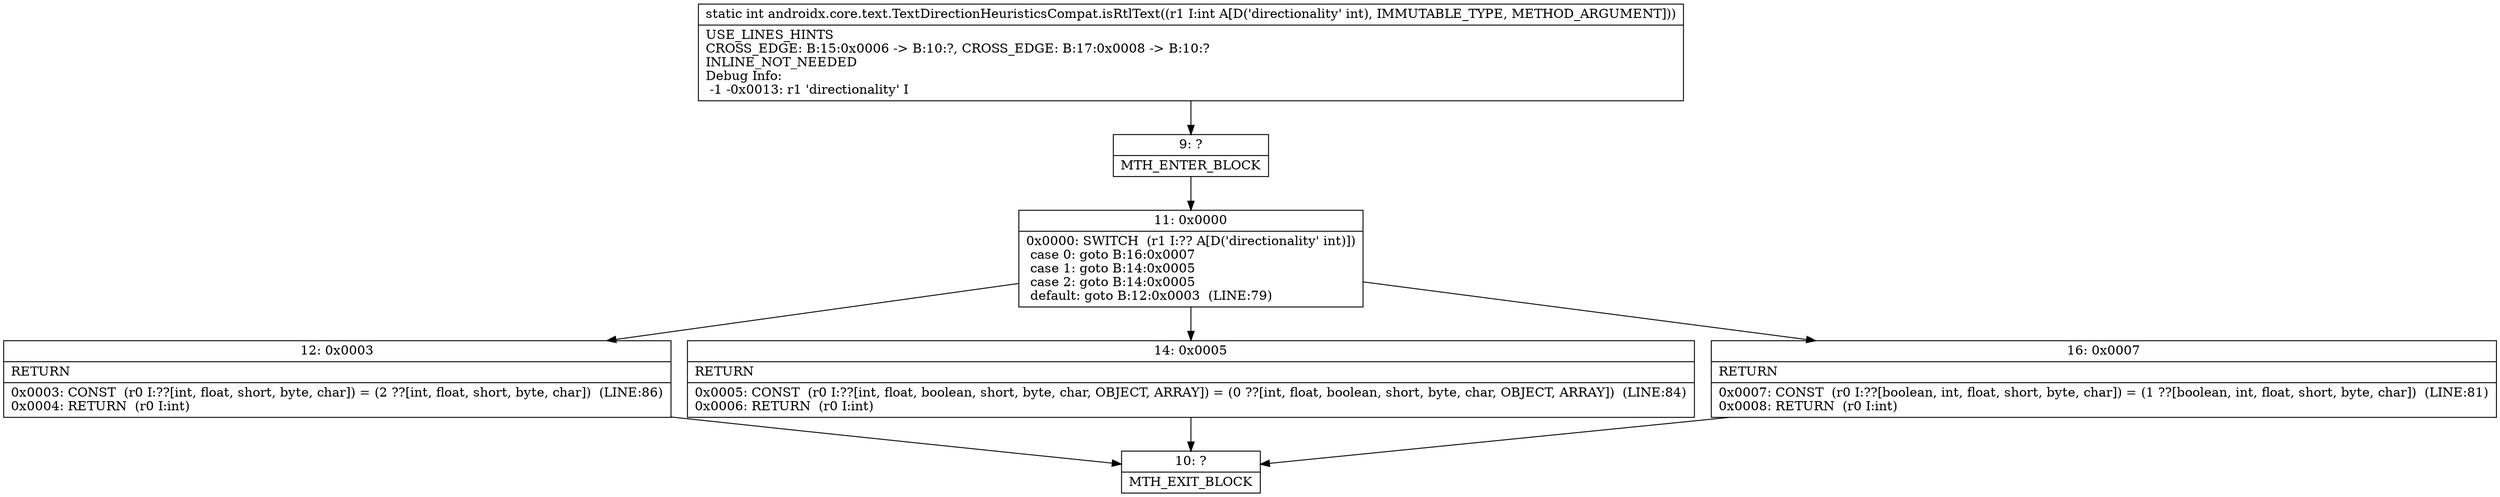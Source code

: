 digraph "CFG forandroidx.core.text.TextDirectionHeuristicsCompat.isRtlText(I)I" {
Node_9 [shape=record,label="{9\:\ ?|MTH_ENTER_BLOCK\l}"];
Node_11 [shape=record,label="{11\:\ 0x0000|0x0000: SWITCH  (r1 I:?? A[D('directionality' int)])\l case 0: goto B:16:0x0007\l case 1: goto B:14:0x0005\l case 2: goto B:14:0x0005\l default: goto B:12:0x0003  (LINE:79)\l}"];
Node_12 [shape=record,label="{12\:\ 0x0003|RETURN\l|0x0003: CONST  (r0 I:??[int, float, short, byte, char]) = (2 ??[int, float, short, byte, char])  (LINE:86)\l0x0004: RETURN  (r0 I:int) \l}"];
Node_10 [shape=record,label="{10\:\ ?|MTH_EXIT_BLOCK\l}"];
Node_14 [shape=record,label="{14\:\ 0x0005|RETURN\l|0x0005: CONST  (r0 I:??[int, float, boolean, short, byte, char, OBJECT, ARRAY]) = (0 ??[int, float, boolean, short, byte, char, OBJECT, ARRAY])  (LINE:84)\l0x0006: RETURN  (r0 I:int) \l}"];
Node_16 [shape=record,label="{16\:\ 0x0007|RETURN\l|0x0007: CONST  (r0 I:??[boolean, int, float, short, byte, char]) = (1 ??[boolean, int, float, short, byte, char])  (LINE:81)\l0x0008: RETURN  (r0 I:int) \l}"];
MethodNode[shape=record,label="{static int androidx.core.text.TextDirectionHeuristicsCompat.isRtlText((r1 I:int A[D('directionality' int), IMMUTABLE_TYPE, METHOD_ARGUMENT]))  | USE_LINES_HINTS\lCROSS_EDGE: B:15:0x0006 \-\> B:10:?, CROSS_EDGE: B:17:0x0008 \-\> B:10:?\lINLINE_NOT_NEEDED\lDebug Info:\l  \-1 \-0x0013: r1 'directionality' I\l}"];
MethodNode -> Node_9;Node_9 -> Node_11;
Node_11 -> Node_12;
Node_11 -> Node_14;
Node_11 -> Node_16;
Node_12 -> Node_10;
Node_14 -> Node_10;
Node_16 -> Node_10;
}

